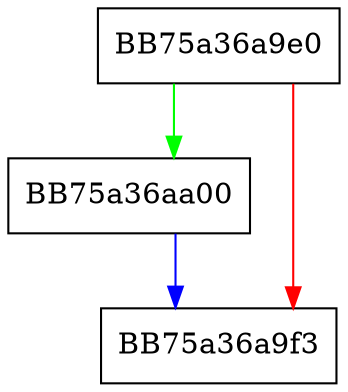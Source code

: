 digraph get_config {
  node [shape="box"];
  graph [splines=ortho];
  BB75a36a9e0 -> BB75a36aa00 [color="green"];
  BB75a36a9e0 -> BB75a36a9f3 [color="red"];
  BB75a36aa00 -> BB75a36a9f3 [color="blue"];
}